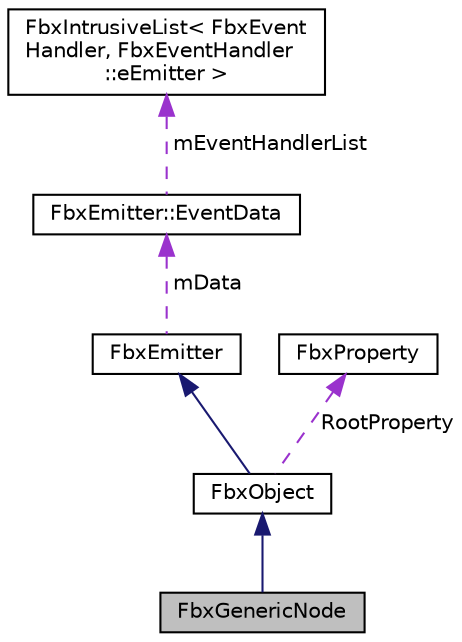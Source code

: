 digraph "FbxGenericNode"
{
  edge [fontname="Helvetica",fontsize="10",labelfontname="Helvetica",labelfontsize="10"];
  node [fontname="Helvetica",fontsize="10",shape=record];
  Node3 [label="FbxGenericNode",height=0.2,width=0.4,color="black", fillcolor="grey75", style="filled", fontcolor="black"];
  Node4 -> Node3 [dir="back",color="midnightblue",fontsize="10",style="solid"];
  Node4 [label="FbxObject",height=0.2,width=0.4,color="black", fillcolor="white", style="filled",URL="$class_fbx_object.html"];
  Node5 -> Node4 [dir="back",color="midnightblue",fontsize="10",style="solid"];
  Node5 [label="FbxEmitter",height=0.2,width=0.4,color="black", fillcolor="white", style="filled",URL="$class_fbx_emitter.html"];
  Node6 -> Node5 [dir="back",color="darkorchid3",fontsize="10",style="dashed",label=" mData" ];
  Node6 [label="FbxEmitter::EventData",height=0.2,width=0.4,color="black", fillcolor="white", style="filled",URL="$struct_fbx_emitter_1_1_event_data.html"];
  Node7 -> Node6 [dir="back",color="darkorchid3",fontsize="10",style="dashed",label=" mEventHandlerList" ];
  Node7 [label="FbxIntrusiveList\< FbxEvent\lHandler, FbxEventHandler\l::eEmitter \>",height=0.2,width=0.4,color="black", fillcolor="white", style="filled",URL="$class_fbx_intrusive_list.html"];
  Node8 -> Node4 [dir="back",color="darkorchid3",fontsize="10",style="dashed",label=" RootProperty" ];
  Node8 [label="FbxProperty",height=0.2,width=0.4,color="black", fillcolor="white", style="filled",URL="$class_fbx_property.html",tooltip="Class to hold user properties. "];
}

